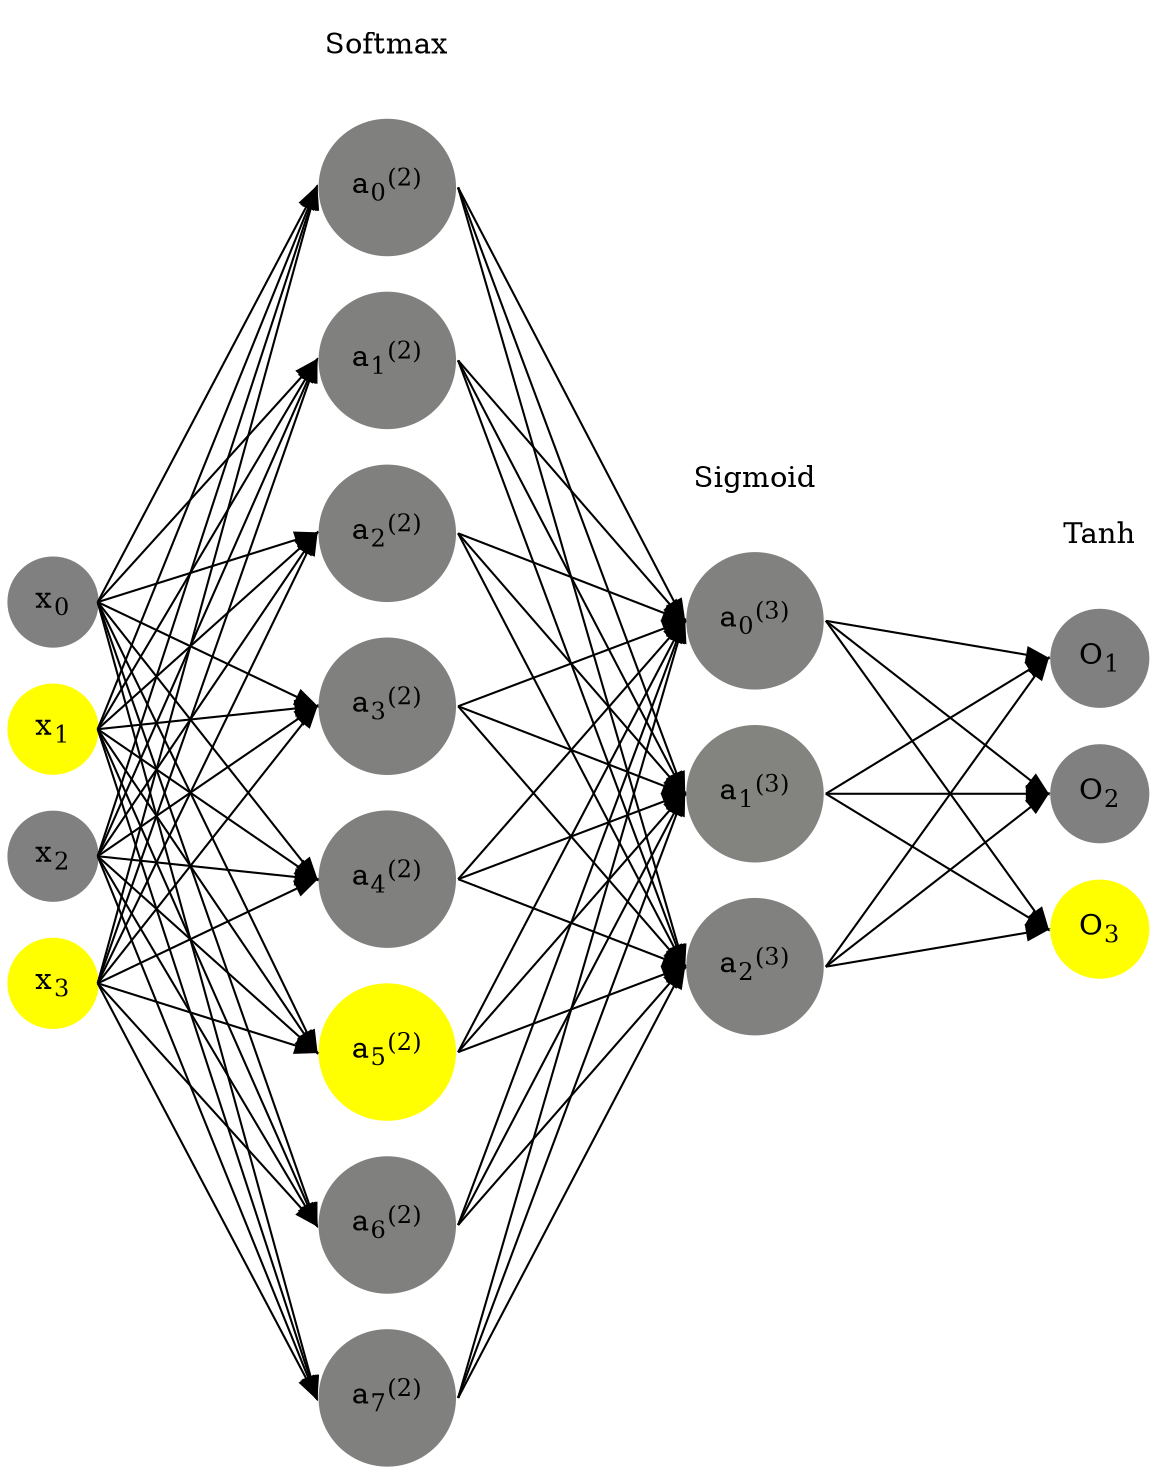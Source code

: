 digraph G {
	rankdir = LR;
	splines=false;
	edge[style=invis];
	ranksep= 1.4;
	{
	node [shape=circle, color="0.1667, 0.0, 0.5", style=filled, fillcolor="0.1667, 0.0, 0.5"];
	x0 [label=<x<sub>0</sub>>];
	}
	{
	node [shape=circle, color="0.1667, 1.0, 1.0", style=filled, fillcolor="0.1667, 1.0, 1.0"];
	x1 [label=<x<sub>1</sub>>];
	}
	{
	node [shape=circle, color="0.1667, 0.0, 0.5", style=filled, fillcolor="0.1667, 0.0, 0.5"];
	x2 [label=<x<sub>2</sub>>];
	}
	{
	node [shape=circle, color="0.1667, 1.0, 1.0", style=filled, fillcolor="0.1667, 1.0, 1.0"];
	x3 [label=<x<sub>3</sub>>];
	}
	{
	node [shape=circle, color="0.1667, 0.000520, 0.500260", style=filled, fillcolor="0.1667, 0.000520, 0.500260"];
	a02 [label=<a<sub>0</sub><sup>(2)</sup>>];
	}
	{
	node [shape=circle, color="0.1667, 0.000636, 0.500318", style=filled, fillcolor="0.1667, 0.000636, 0.500318"];
	a12 [label=<a<sub>1</sub><sup>(2)</sup>>];
	}
	{
	node [shape=circle, color="0.1667, 0.000559, 0.500279", style=filled, fillcolor="0.1667, 0.000559, 0.500279"];
	a22 [label=<a<sub>2</sub><sup>(2)</sup>>];
	}
	{
	node [shape=circle, color="0.1667, 0.003410, 0.501705", style=filled, fillcolor="0.1667, 0.003410, 0.501705"];
	a32 [label=<a<sub>3</sub><sup>(2)</sup>>];
	}
	{
	node [shape=circle, color="0.1667, 0.000503, 0.500251", style=filled, fillcolor="0.1667, 0.000503, 0.500251"];
	a42 [label=<a<sub>4</sub><sup>(2)</sup>>];
	}
	{
	node [shape=circle, color="0.1667, 0.993748, 0.996874", style=filled, fillcolor="0.1667, 0.993748, 0.996874"];
	a52 [label=<a<sub>5</sub><sup>(2)</sup>>];
	}
	{
	node [shape=circle, color="0.1667, 0.000587, 0.500293", style=filled, fillcolor="0.1667, 0.000587, 0.500293"];
	a62 [label=<a<sub>6</sub><sup>(2)</sup>>];
	}
	{
	node [shape=circle, color="0.1667, 0.000038, 0.500019", style=filled, fillcolor="0.1667, 0.000038, 0.500019"];
	a72 [label=<a<sub>7</sub><sup>(2)</sup>>];
	}
	{
	node [shape=circle, color="0.1667, 0.010322, 0.505161", style=filled, fillcolor="0.1667, 0.010322, 0.505161"];
	a03 [label=<a<sub>0</sub><sup>(3)</sup>>];
	}
	{
	node [shape=circle, color="0.1667, 0.026310, 0.513155", style=filled, fillcolor="0.1667, 0.026310, 0.513155"];
	a13 [label=<a<sub>1</sub><sup>(3)</sup>>];
	}
	{
	node [shape=circle, color="0.1667, 0.012860, 0.506430", style=filled, fillcolor="0.1667, 0.012860, 0.506430"];
	a23 [label=<a<sub>2</sub><sup>(3)</sup>>];
	}
	{
	node [shape=circle, color="0.1667, 0.0, 0.5", style=filled, fillcolor="0.1667, 0.0, 0.5"];
	O1 [label=<O<sub>1</sub>>];
	}
	{
	node [shape=circle, color="0.1667, 0.0, 0.5", style=filled, fillcolor="0.1667, 0.0, 0.5"];
	O2 [label=<O<sub>2</sub>>];
	}
	{
	node [shape=circle, color="0.1667, 1.0, 1.0", style=filled, fillcolor="0.1667, 1.0, 1.0"];
	O3 [label=<O<sub>3</sub>>];
	}
	{
	rank=same;
	x0->x1->x2->x3;
	}
	{
	rank=same;
	a02->a12->a22->a32->a42->a52->a62->a72;
	}
	{
	rank=same;
	a03->a13->a23;
	}
	{
	rank=same;
	O1->O2->O3;
	}
	l1 [shape=plaintext,label="Softmax"];
	l1->a02;
	{rank=same; l1;a02};
	l2 [shape=plaintext,label="Sigmoid"];
	l2->a03;
	{rank=same; l2;a03};
	l3 [shape=plaintext,label="Tanh"];
	l3->O1;
	{rank=same; l3;O1};
edge[style=solid, tailport=e, headport=w];
	{x0;x1;x2;x3} -> {a02;a12;a22;a32;a42;a52;a62;a72};
	{a02;a12;a22;a32;a42;a52;a62;a72} -> {a03;a13;a23};
	{a03;a13;a23} -> {O1,O2,O3};
}